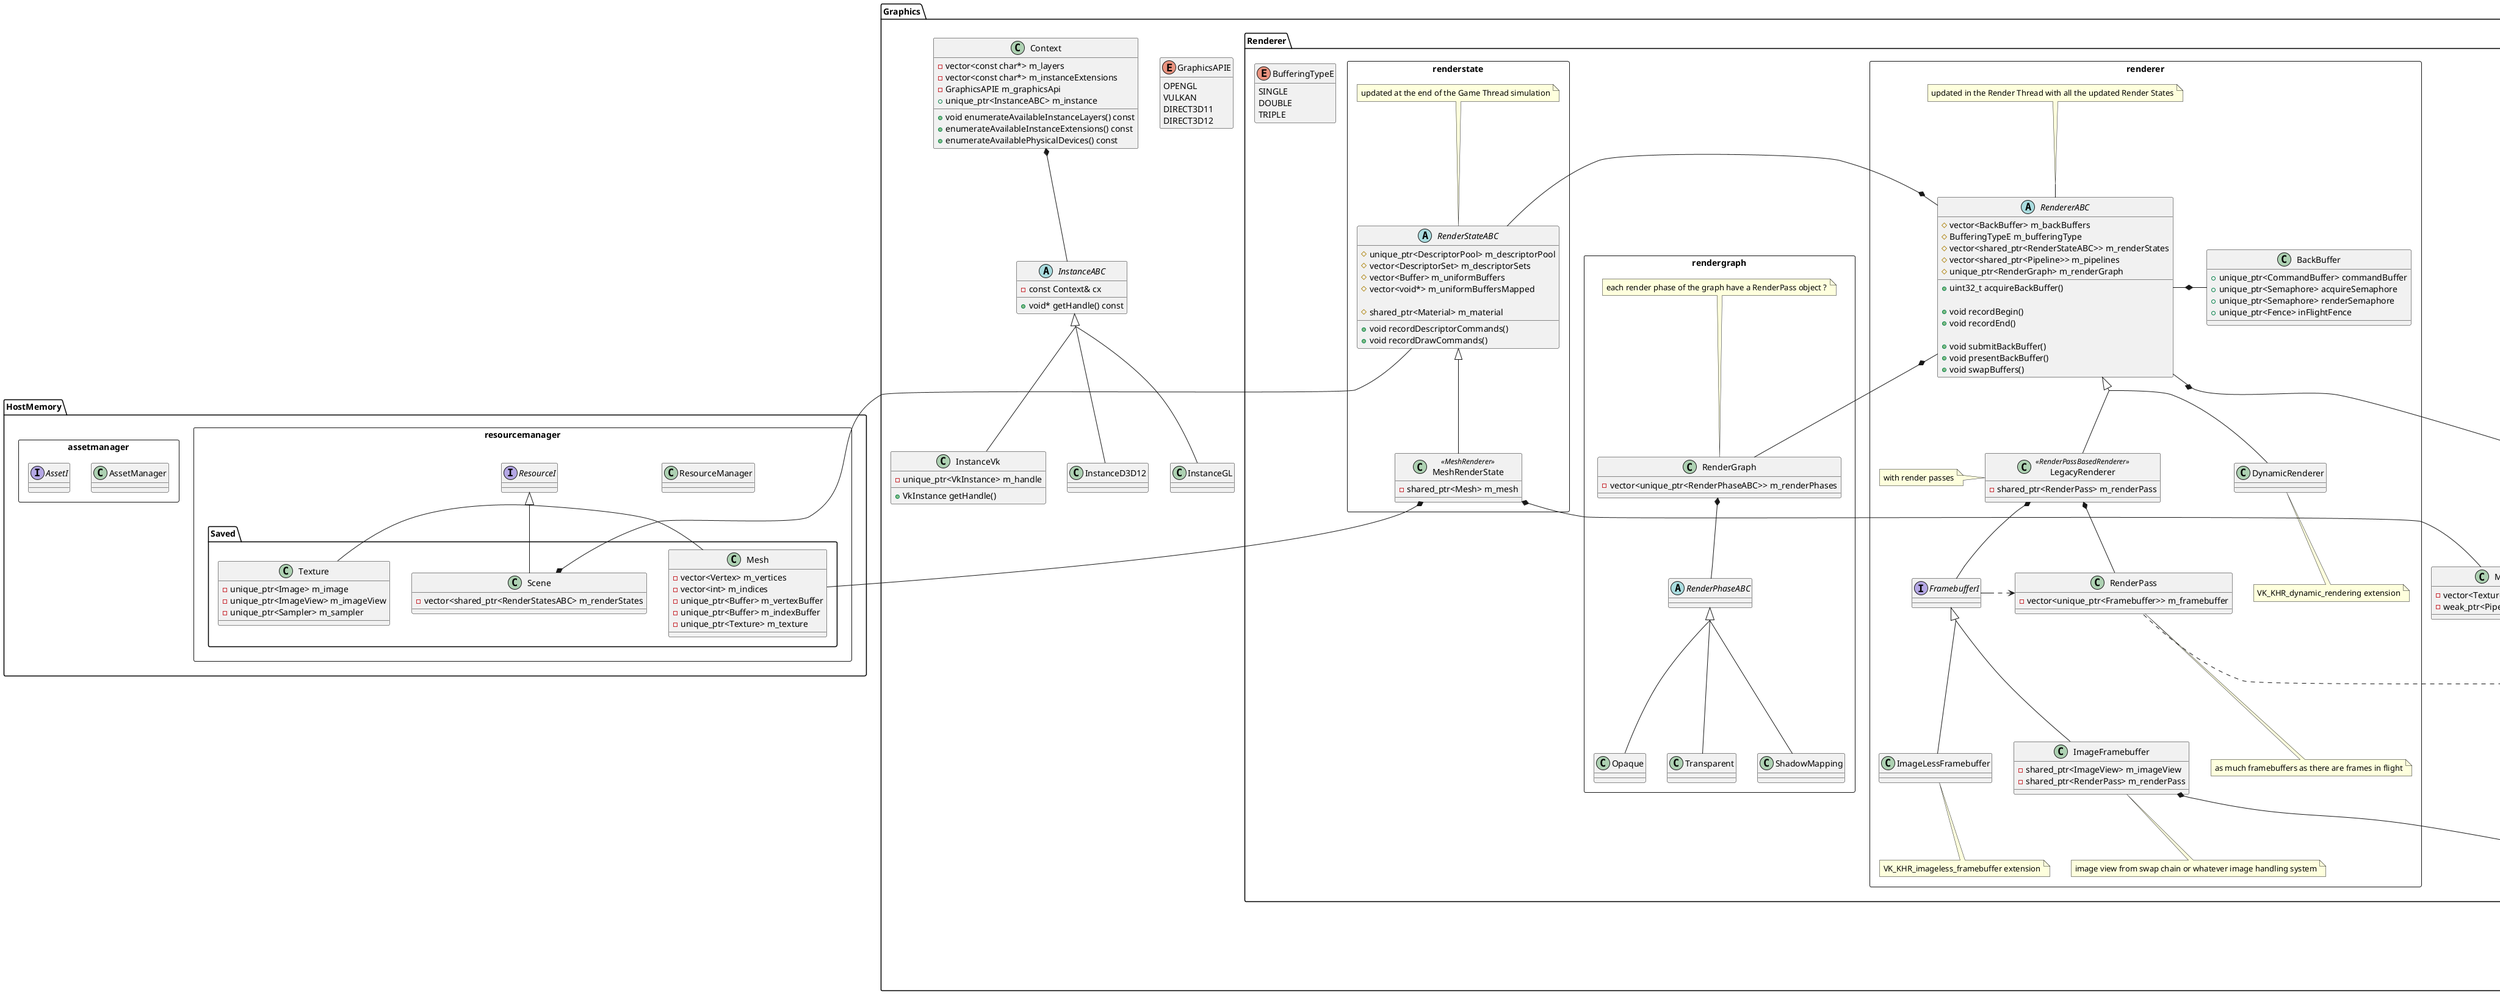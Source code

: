 @startuml Renderer
skinparam groupInheritance 2

package Graphics
{
    enum GraphicsAPIE
    {
        OPENGL
        VULKAN
        DIRECT3D11
        DIRECT3D12
    }
    hide GraphicsAPIE methods

    class Context
    {
        - vector<const char*> m_layers
        - vector<const char*> m_instanceExtensions
        - GraphicsAPIE m_graphicsApi
        + unique_ptr<InstanceABC> m_instance

        + void enumerateAvailableInstanceLayers() const
        + enumerateAvailableInstanceExtensions() const
        + enumerateAvailablePhysicalDevices() const
    }

    abstract InstanceABC
    {
        - const Context& cx

        + void* getHandle() const
    }
    Context *-- InstanceABC
    class InstanceVk
    {
        - unique_ptr<VkInstance> m_handle

        + VkInstance getHandle()
    }
    InstanceABC <|-- InstanceVk
    class InstanceD3D12
    InstanceABC <|-- InstanceD3D12
    class InstanceGL
    InstanceABC <|-- InstanceGL

    package presentation << Rectangle >>
    {
        class SwapChain
        {
            - vector<Image> m_images
            - vector<ImageView> m_imageViews
            - int m_frameInFlightCount
        }
        note bottom of SwapChain : swapchain buffering (frames in flight)
        note bottom of SwapChain : presentation management
        class Surface
        struct SurfaceDetailsT << SwapChainCompatibilityT >>
    }

    package Device
    {
        class PhysicalDevice
        {
            - shared_ptr<VkPhysicalDevice> m_handle
            + VkPhysicalDeviceProperties properties
            + VkPhysicalDeviceLimits limits

            + unique_ptr<LogicalDevice> createDevice() const
        }
        class QueueFamily
        PhysicalDevice *-- QueueFamily

        class LogicalDevice << Device >>
        {
            - unique_ptr<VkDevice> m_handle
            - vector<const char*> m_deviceExtensions
            + Queue graphicsQueue
            + Queue presentQueue
            + unique_ptr<CommandPool> commandPool
        }
        LogicalDevice .up.> PhysicalDevice

        class Queue
        LogicalDevice *-right- Queue
        class CommandPool
        LogicalDevice *-- CommandPool
    }

    package DeviceMemory
    {
        class Buffer
        class Image
        class ImageView
        class Sampler
    }

    package DeviceAsset
    {
        class VertexBuffer
        class UniformBuffer

        class Texture
        {
            + shared_ptr<Image> image
            + unique_ptr<ImageView> imageView
            + unique_ptr<Sampler> sampler
        }

        package pipeline << Rectangle >>
        {
            class Pipeline
            {
                - unique_ptr<Shader> m_shader
                - unique_ptr<PipelineLayout> m_pipelineLayout
            }
            class Shader
            Pipeline *-- Shader
            class PipelineLayout
            {
                - unique_ptr<PipelineLayout> m_handle
                - vector<DescriptorSetLayoutBinding> m_descriptorSetLayoutBindings
                - vector<DescriptorSetLayout> m_descriptorSetLayouts
            }
            Pipeline *-- PipelineLayout
        }

    }

    package Renderer
    {
        enum BufferingTypeE
        {
            SINGLE
            DOUBLE
            TRIPLE
        }
        hide BufferingTypeE methods

        package renderer << Rectangle >>
        {
            abstract RendererABC
            {
                # vector<BackBuffer> m_backBuffers
                # BufferingTypeE m_bufferingType
                # vector<shared_ptr<RenderStateABC>> m_renderStates
                # vector<shared_ptr<Pipeline>> m_pipelines
                # unique_ptr<RenderGraph> m_renderGraph

                + uint32_t acquireBackBuffer()

                + void recordBegin()
                + void recordEnd()

                + void submitBackBuffer()
                + void presentBackBuffer()
                + void swapBuffers()
            }
            note top : updated in the Render Thread with all the updated Render States
            RendererABC *-- Pipeline

            class DynamicRenderer
            note bottom : VK_KHR_dynamic_rendering extension
            RendererABC <|-- DynamicRenderer
            class LegacyRenderer << RenderPassBasedRenderer >>
            {
                - shared_ptr<RenderPass> m_renderPass
            }
            note left : with render passes
            RendererABC <|-- LegacyRenderer

            class RenderPass
            {
                - vector<unique_ptr<Framebuffer>> m_framebuffer
            }
            note bottom : as much framebuffers as there are frames in flight
            LegacyRenderer *-- RenderPass
            Pipeline .. RenderPass
            interface FramebufferI
            LegacyRenderer *-- FramebufferI
            FramebufferI .left.> RenderPass
            class ImageFramebuffer
            {
                - shared_ptr<ImageView> m_imageView
                - shared_ptr<RenderPass> m_renderPass
            }
            note bottom : image view from swap chain or whatever image handling system
            FramebufferI <|-- ImageFramebuffer
            ImageFramebuffer *-- ImageView
            class ImageLessFramebuffer
            note bottom : VK_KHR_imageless_framebuffer extension
            FramebufferI <|-- ImageLessFramebuffer

            class BackBuffer
            {
                + unique_ptr<CommandBuffer> commandBuffer
                + unique_ptr<Semaphore> acquireSemaphore
                + unique_ptr<Semaphore> renderSemaphore
                + unique_ptr<Fence> inFlightFence
            }
            RendererABC *-right- BackBuffer
        }

        package rendergraph << Rectangle >>
        {
            class RenderGraph
            {
                - vector<unique_ptr<RenderPhaseABC>> m_renderPhases
            }
            note top : each render phase of the graph have a RenderPass object ?
            RendererABC *-- RenderGraph

            abstract RenderPhaseABC
            RenderGraph *-- RenderPhaseABC
            class Opaque
            RenderPhaseABC <|-- Opaque
            class Transparent
            RenderPhaseABC <|-- Transparent
            class ShadowMapping
            RenderPhaseABC <|-- ShadowMapping
        }

        package renderstate << Rectangle >>
        {
            abstract RenderStateABC
            {
                # unique_ptr<DescriptorPool> m_descriptorPool
                # vector<DescriptorSet> m_descriptorSets
                # vector<Buffer> m_uniformBuffers
                # vector<void*> m_uniformBuffersMapped

                # shared_ptr<Material> m_material

                + void recordDescriptorCommands()
                + void recordDrawCommands()
            }
            note top : updated at the end of the Game Thread simulation
            RendererABC *-right- RenderStateABC
            class MeshRenderState << MeshRenderer >>
            {
                - shared_ptr<Mesh> m_mesh
            }
            RenderStateABC <|-- MeshRenderState
        }
        class Material
        {
            - vector<Texture> m_textures
            - weak_ptr<Pipeline> m_pipeline
        }
        MeshRenderState *-- Material
        Material ..> Pipeline
        Material *-- Texture
    }
}

package HostMemory
{
    package resourcemanager << Rectangle >>
    {
        class ResourceManager
        interface ResourceI

        package Saved
        {
            class Mesh
            {
                - vector<Vertex> m_vertices
                - vector<int> m_indices
                - unique_ptr<Buffer> m_vertexBuffer
                - unique_ptr<Buffer> m_indexBuffer
                - unique_ptr<Texture> m_texture
            }
            ResourceI <|-- Mesh
            MeshRenderState *-- Mesh
            class Texture
            {
                - unique_ptr<Image> m_image
                - unique_ptr<ImageView> m_imageView
                - unique_ptr<Sampler> m_sampler
            }
            ResourceI <|-- Texture
            class Scene
            {
                - vector<shared_ptr<RenderStatesABC> m_renderStates
            }
            Scene *-left- RenderStateABC
            ResourceI <|-- Scene
        }
    }
    package assetmanager << Rectangle >>
    {
        class AssetManager
        interface AssetI
    }
}

@enduml
